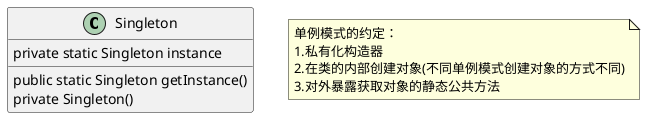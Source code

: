 @startuml

class Singleton
Singleton : private static Singleton instance
Singleton : public static Singleton getInstance()
Singleton : private Singleton()

note as n1
单例模式的约定：
1.私有化构造器
2.在类的内部创建对象(不同单例模式创建对象的方式不同)
3.对外暴露获取对象的静态公共方法
end note

@enduml